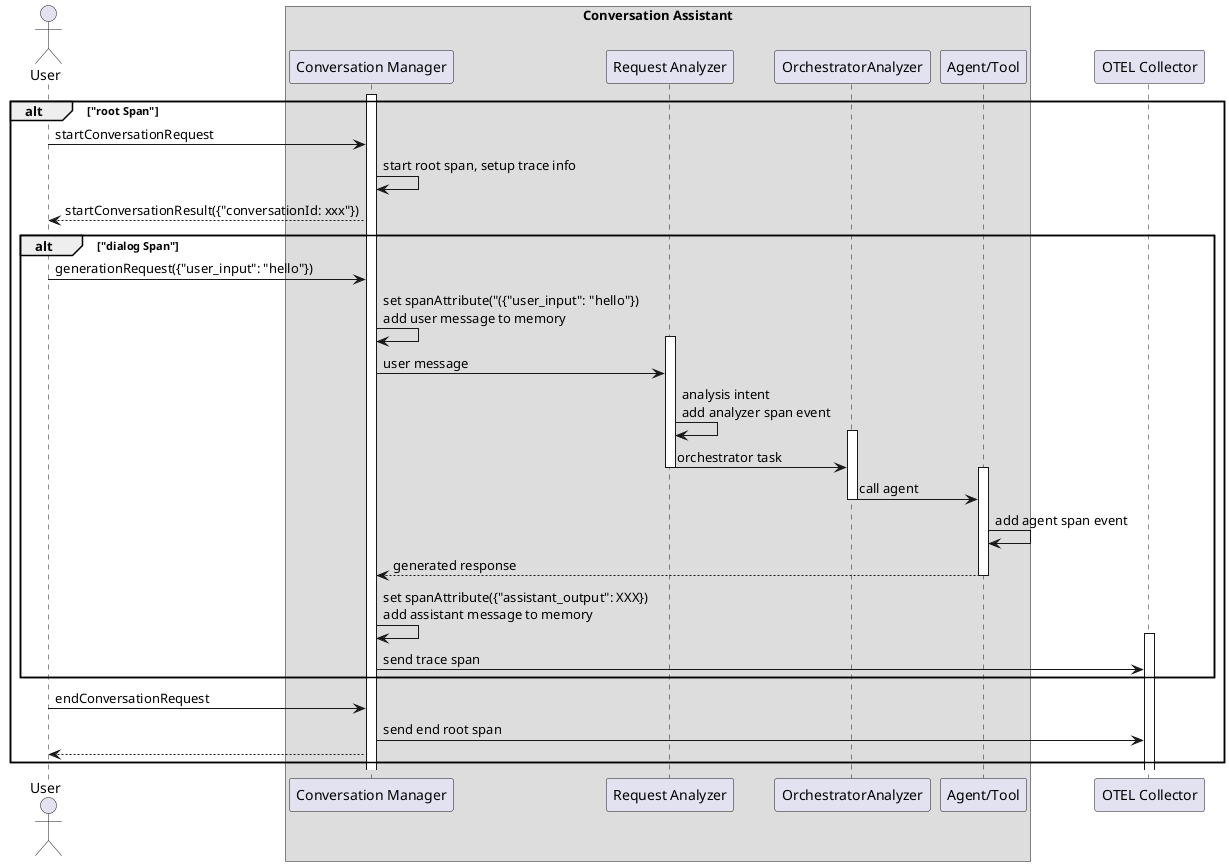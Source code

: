 @startuml
actor User
box "Conversation Assistant"
participant "Conversation Manager" as CM
participant "Request Analyzer" as RA
participant "OrchestratorAnalyzer" as OA
participant "Agent/Tool" as AG
end box
participant "OTEL Collector" AS OC

alt "root Span"
activate CM
User -> CM: startConversationRequest
CM -> CM: start root span, setup trace info
CM --> User: startConversationResult({"conversationId: xxx"})

alt  "dialog Span"
User -> CM: generationRequest({"user_input": "hello"})
CM -> CM: set spanAttribute("({"user_input": "hello"})\nadd user message to memory
activate RA
CM -> RA: user message
RA -> RA: analysis intent\nadd analyzer span event
activate OA
RA -> OA: orchestrator task
deactivate RA
activate AG
OA -> AG: call agent
deactivate OA
AG -> AG: add agent span event
AG --> CM: generated response
deactivate AG
CM -> CM: set spanAttribute({"assistant_output": XXX})\nadd assistant message to memory
activate OC
CM -> OC: send trace span
end alt

User -> CM: endConversationRequest
CM -> OC: send end root span
CM --> User
end alt

@enduml